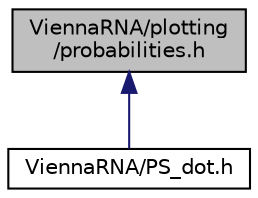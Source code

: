 digraph "ViennaRNA/plotting/probabilities.h"
{
 // INTERACTIVE_SVG=YES
 // LATEX_PDF_SIZE
  bgcolor="transparent";
  edge [fontname="Helvetica",fontsize="10",labelfontname="Helvetica",labelfontsize="10"];
  node [fontname="Helvetica",fontsize="10",shape=record];
  Node17 [label="ViennaRNA/plotting\l/probabilities.h",height=0.2,width=0.4,color="black", fillcolor="grey75", style="filled", fontcolor="black",tooltip="Various functions for plotting RNA secondary structures, dot-plots and other visualizations."];
  Node17 -> Node18 [dir="back",color="midnightblue",fontsize="10",style="solid",fontname="Helvetica"];
  Node18 [label="ViennaRNA/PS_dot.h",height=0.2,width=0.4,color="black",URL="$PS__dot_8h.html",tooltip="Use ViennaRNA/plotting/probabilities.h instead."];
}
